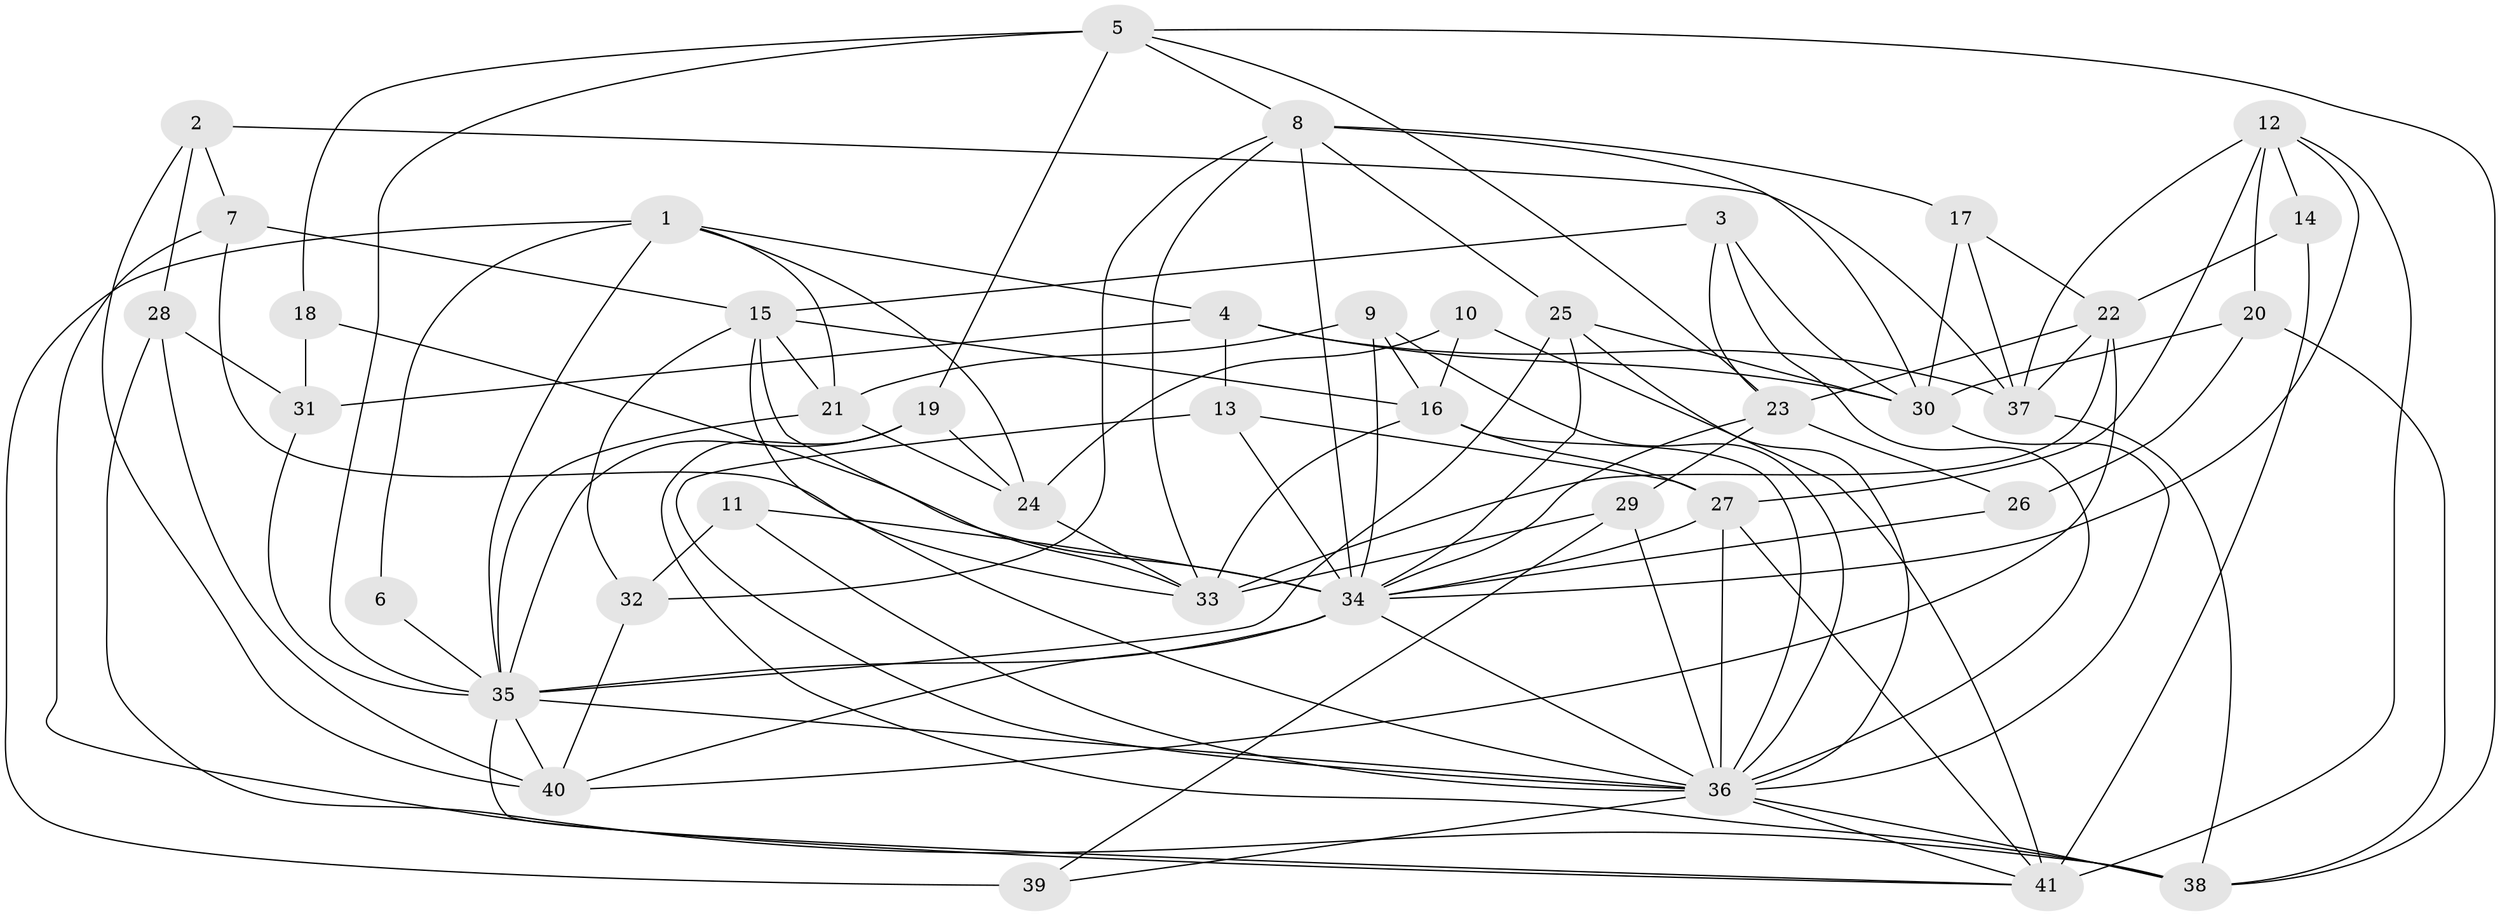 // original degree distribution, {3: 0.30864197530864196, 4: 0.30864197530864196, 5: 0.12345679012345678, 2: 0.09876543209876543, 6: 0.1111111111111111, 7: 0.037037037037037035, 8: 0.012345679012345678}
// Generated by graph-tools (version 1.1) at 2025/26/03/09/25 03:26:10]
// undirected, 41 vertices, 111 edges
graph export_dot {
graph [start="1"]
  node [color=gray90,style=filled];
  1;
  2;
  3;
  4;
  5;
  6;
  7;
  8;
  9;
  10;
  11;
  12;
  13;
  14;
  15;
  16;
  17;
  18;
  19;
  20;
  21;
  22;
  23;
  24;
  25;
  26;
  27;
  28;
  29;
  30;
  31;
  32;
  33;
  34;
  35;
  36;
  37;
  38;
  39;
  40;
  41;
  1 -- 4 [weight=1.0];
  1 -- 6 [weight=1.0];
  1 -- 21 [weight=1.0];
  1 -- 24 [weight=1.0];
  1 -- 35 [weight=1.0];
  1 -- 39 [weight=1.0];
  2 -- 7 [weight=1.0];
  2 -- 28 [weight=1.0];
  2 -- 37 [weight=1.0];
  2 -- 40 [weight=1.0];
  3 -- 15 [weight=1.0];
  3 -- 23 [weight=1.0];
  3 -- 30 [weight=1.0];
  3 -- 36 [weight=1.0];
  4 -- 13 [weight=1.0];
  4 -- 30 [weight=1.0];
  4 -- 31 [weight=2.0];
  4 -- 37 [weight=1.0];
  5 -- 8 [weight=1.0];
  5 -- 18 [weight=1.0];
  5 -- 19 [weight=1.0];
  5 -- 23 [weight=1.0];
  5 -- 35 [weight=1.0];
  5 -- 38 [weight=1.0];
  6 -- 35 [weight=1.0];
  7 -- 15 [weight=1.0];
  7 -- 33 [weight=1.0];
  7 -- 41 [weight=1.0];
  8 -- 17 [weight=1.0];
  8 -- 25 [weight=1.0];
  8 -- 30 [weight=1.0];
  8 -- 32 [weight=1.0];
  8 -- 33 [weight=1.0];
  8 -- 34 [weight=1.0];
  9 -- 16 [weight=1.0];
  9 -- 21 [weight=1.0];
  9 -- 34 [weight=1.0];
  9 -- 36 [weight=1.0];
  10 -- 16 [weight=1.0];
  10 -- 24 [weight=1.0];
  10 -- 41 [weight=1.0];
  11 -- 32 [weight=2.0];
  11 -- 34 [weight=1.0];
  11 -- 36 [weight=1.0];
  12 -- 14 [weight=1.0];
  12 -- 20 [weight=1.0];
  12 -- 27 [weight=1.0];
  12 -- 34 [weight=1.0];
  12 -- 37 [weight=1.0];
  12 -- 41 [weight=1.0];
  13 -- 27 [weight=1.0];
  13 -- 34 [weight=1.0];
  13 -- 36 [weight=1.0];
  14 -- 22 [weight=1.0];
  14 -- 41 [weight=1.0];
  15 -- 16 [weight=1.0];
  15 -- 21 [weight=1.0];
  15 -- 32 [weight=1.0];
  15 -- 33 [weight=1.0];
  15 -- 36 [weight=1.0];
  16 -- 27 [weight=1.0];
  16 -- 33 [weight=1.0];
  16 -- 36 [weight=2.0];
  17 -- 22 [weight=1.0];
  17 -- 30 [weight=1.0];
  17 -- 37 [weight=1.0];
  18 -- 31 [weight=1.0];
  18 -- 34 [weight=1.0];
  19 -- 24 [weight=1.0];
  19 -- 35 [weight=1.0];
  19 -- 38 [weight=1.0];
  20 -- 26 [weight=1.0];
  20 -- 30 [weight=1.0];
  20 -- 38 [weight=1.0];
  21 -- 24 [weight=1.0];
  21 -- 35 [weight=2.0];
  22 -- 23 [weight=1.0];
  22 -- 33 [weight=1.0];
  22 -- 37 [weight=1.0];
  22 -- 40 [weight=1.0];
  23 -- 26 [weight=1.0];
  23 -- 29 [weight=1.0];
  23 -- 34 [weight=1.0];
  24 -- 33 [weight=1.0];
  25 -- 30 [weight=1.0];
  25 -- 34 [weight=1.0];
  25 -- 35 [weight=1.0];
  25 -- 36 [weight=1.0];
  26 -- 34 [weight=1.0];
  27 -- 34 [weight=1.0];
  27 -- 36 [weight=1.0];
  27 -- 41 [weight=1.0];
  28 -- 31 [weight=1.0];
  28 -- 38 [weight=1.0];
  28 -- 40 [weight=1.0];
  29 -- 33 [weight=1.0];
  29 -- 36 [weight=1.0];
  29 -- 39 [weight=2.0];
  30 -- 36 [weight=1.0];
  31 -- 35 [weight=1.0];
  32 -- 40 [weight=1.0];
  34 -- 35 [weight=1.0];
  34 -- 36 [weight=1.0];
  34 -- 40 [weight=1.0];
  35 -- 36 [weight=1.0];
  35 -- 40 [weight=1.0];
  35 -- 41 [weight=1.0];
  36 -- 38 [weight=1.0];
  36 -- 39 [weight=1.0];
  36 -- 41 [weight=1.0];
  37 -- 38 [weight=1.0];
}

